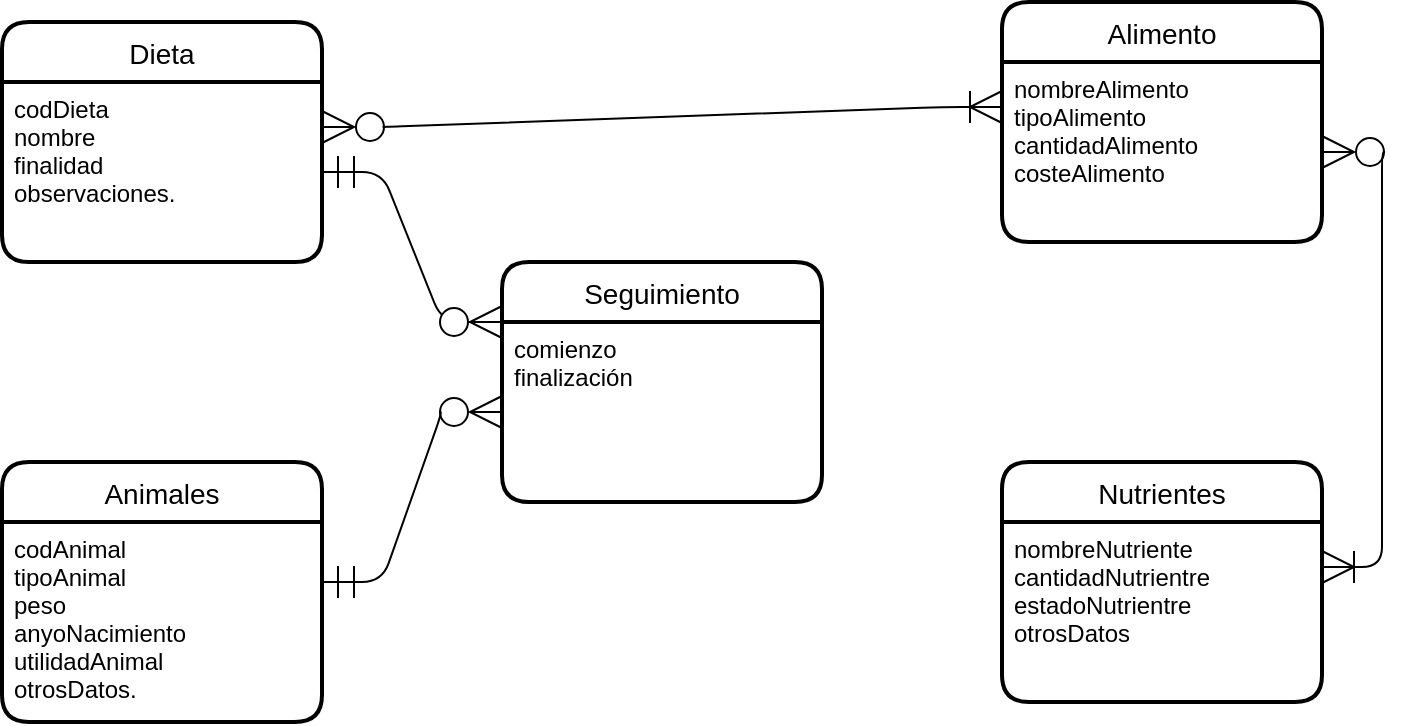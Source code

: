 <mxfile version="15.3.5" type="device"><diagram id="auDgXplGMD_KFZ88PNS9" name="Page-1"><mxGraphModel dx="782" dy="468" grid="1" gridSize="10" guides="1" tooltips="1" connect="1" arrows="1" fold="1" page="1" pageScale="1" pageWidth="827" pageHeight="1169" math="0" shadow="0"><root><mxCell id="0"/><mxCell id="1" parent="0"/><mxCell id="jYp8JiO0li8_k05vyX5s-1" value="Dieta" style="swimlane;childLayout=stackLayout;horizontal=1;startSize=30;horizontalStack=0;rounded=1;fontSize=14;fontStyle=0;strokeWidth=2;resizeParent=0;resizeLast=1;shadow=0;dashed=0;align=center;hachureGap=4;pointerEvents=0;" parent="1" vertex="1"><mxGeometry x="40" y="40" width="160" height="120" as="geometry"/></mxCell><mxCell id="jYp8JiO0li8_k05vyX5s-2" value="codDieta&#10;nombre&#10;finalidad&#10;observaciones." style="align=left;strokeColor=none;fillColor=none;spacingLeft=4;fontSize=12;verticalAlign=top;resizable=0;rotatable=0;part=1;" parent="jYp8JiO0li8_k05vyX5s-1" vertex="1"><mxGeometry y="30" width="160" height="90" as="geometry"/></mxCell><mxCell id="jYp8JiO0li8_k05vyX5s-3" value="Animales" style="swimlane;childLayout=stackLayout;horizontal=1;startSize=30;horizontalStack=0;rounded=1;fontSize=14;fontStyle=0;strokeWidth=2;resizeParent=0;resizeLast=1;shadow=0;dashed=0;align=center;hachureGap=4;pointerEvents=0;" parent="1" vertex="1"><mxGeometry x="40" y="260" width="160" height="130" as="geometry"/></mxCell><mxCell id="jYp8JiO0li8_k05vyX5s-4" value="codAnimal&#10;tipoAnimal&#10;peso&#10;anyoNacimiento&#10;utilidadAnimal&#10;otrosDatos." style="align=left;strokeColor=none;fillColor=none;spacingLeft=4;fontSize=12;verticalAlign=top;resizable=0;rotatable=0;part=1;" parent="jYp8JiO0li8_k05vyX5s-3" vertex="1"><mxGeometry y="30" width="160" height="100" as="geometry"/></mxCell><mxCell id="jYp8JiO0li8_k05vyX5s-5" value="Alimento" style="swimlane;childLayout=stackLayout;horizontal=1;startSize=30;horizontalStack=0;rounded=1;fontSize=14;fontStyle=0;strokeWidth=2;resizeParent=0;resizeLast=1;shadow=0;dashed=0;align=center;hachureGap=4;pointerEvents=0;" parent="1" vertex="1"><mxGeometry x="540" y="30" width="160" height="120" as="geometry"/></mxCell><mxCell id="jYp8JiO0li8_k05vyX5s-6" value="nombreAlimento&#10;tipoAlimento&#10;cantidadAlimento&#10;costeAlimento" style="align=left;strokeColor=none;fillColor=none;spacingLeft=4;fontSize=12;verticalAlign=top;resizable=0;rotatable=0;part=1;" parent="jYp8JiO0li8_k05vyX5s-5" vertex="1"><mxGeometry y="30" width="160" height="90" as="geometry"/></mxCell><mxCell id="jYp8JiO0li8_k05vyX5s-7" value="Nutrientes" style="swimlane;childLayout=stackLayout;horizontal=1;startSize=30;horizontalStack=0;rounded=1;fontSize=14;fontStyle=0;strokeWidth=2;resizeParent=0;resizeLast=1;shadow=0;dashed=0;align=center;hachureGap=4;pointerEvents=0;" parent="1" vertex="1"><mxGeometry x="540" y="260" width="160" height="120" as="geometry"/></mxCell><mxCell id="jYp8JiO0li8_k05vyX5s-8" value="nombreNutriente&#10;cantidadNutrientre&#10;estadoNutrientre&#10;otrosDatos" style="align=left;strokeColor=none;fillColor=none;spacingLeft=4;fontSize=12;verticalAlign=top;resizable=0;rotatable=0;part=1;" parent="jYp8JiO0li8_k05vyX5s-7" vertex="1"><mxGeometry y="30" width="160" height="90" as="geometry"/></mxCell><mxCell id="jYp8JiO0li8_k05vyX5s-9" value="" style="edgeStyle=entityRelationEdgeStyle;fontSize=12;html=1;endArrow=ERmandOne;startArrow=ERzeroToMany;startSize=14;endSize=14;sourcePerimeterSpacing=8;targetPerimeterSpacing=8;exitX=0;exitY=0.25;exitDx=0;exitDy=0;entryX=1;entryY=0.5;entryDx=0;entryDy=0;startFill=1;endFill=0;" parent="1" source="jYp8JiO0li8_k05vyX5s-12" target="jYp8JiO0li8_k05vyX5s-2" edge="1"><mxGeometry width="100" height="100" relative="1" as="geometry"><mxPoint x="300" y="220" as="sourcePoint"/><mxPoint x="260" y="30" as="targetPoint"/></mxGeometry></mxCell><mxCell id="jYp8JiO0li8_k05vyX5s-10" value="" style="fontSize=12;html=1;endArrow=ERzeroToMany;startArrow=ERmandOne;startSize=14;endSize=14;sourcePerimeterSpacing=8;targetPerimeterSpacing=8;entryX=0;entryY=0.5;entryDx=0;entryDy=0;startFill=0;endFill=0;edgeStyle=entityRelationEdgeStyle;" parent="1" target="jYp8JiO0li8_k05vyX5s-13" edge="1"><mxGeometry width="100" height="100" relative="1" as="geometry"><mxPoint x="200" y="320" as="sourcePoint"/><mxPoint x="400" y="120" as="targetPoint"/></mxGeometry></mxCell><mxCell id="jYp8JiO0li8_k05vyX5s-11" value="" style="edgeStyle=entityRelationEdgeStyle;fontSize=12;html=1;endArrow=ERzeroToMany;startArrow=ERoneToMany;startSize=14;endSize=14;sourcePerimeterSpacing=8;targetPerimeterSpacing=8;entryX=1;entryY=0.5;entryDx=0;entryDy=0;exitX=1;exitY=0.25;exitDx=0;exitDy=0;endFill=0;" parent="1" source="jYp8JiO0li8_k05vyX5s-8" target="jYp8JiO0li8_k05vyX5s-6" edge="1"><mxGeometry width="100" height="100" relative="1" as="geometry"><mxPoint x="300" y="290" as="sourcePoint"/><mxPoint x="400" y="190" as="targetPoint"/></mxGeometry></mxCell><mxCell id="jYp8JiO0li8_k05vyX5s-12" value="Seguimiento" style="swimlane;childLayout=stackLayout;horizontal=1;startSize=30;horizontalStack=0;rounded=1;fontSize=14;fontStyle=0;strokeWidth=2;resizeParent=0;resizeLast=1;shadow=0;dashed=0;align=center;hachureGap=4;pointerEvents=0;" parent="1" vertex="1"><mxGeometry x="290" y="160" width="160" height="120" as="geometry"/></mxCell><mxCell id="jYp8JiO0li8_k05vyX5s-13" value="comienzo &#10;finalización" style="align=left;strokeColor=none;fillColor=none;spacingLeft=4;fontSize=12;verticalAlign=top;resizable=0;rotatable=0;part=1;" parent="jYp8JiO0li8_k05vyX5s-12" vertex="1"><mxGeometry y="30" width="160" height="90" as="geometry"/></mxCell><mxCell id="jYp8JiO0li8_k05vyX5s-14" value="" style="edgeStyle=entityRelationEdgeStyle;fontSize=12;html=1;endArrow=ERzeroToMany;endFill=0;startSize=14;endSize=14;sourcePerimeterSpacing=8;targetPerimeterSpacing=8;exitX=0;exitY=0.25;exitDx=0;exitDy=0;startArrow=ERoneToMany;startFill=0;entryX=1;entryY=0.25;entryDx=0;entryDy=0;" parent="1" source="jYp8JiO0li8_k05vyX5s-6" target="jYp8JiO0li8_k05vyX5s-2" edge="1"><mxGeometry width="100" height="100" relative="1" as="geometry"><mxPoint x="340" y="170" as="sourcePoint"/><mxPoint x="320" y="40" as="targetPoint"/></mxGeometry></mxCell></root></mxGraphModel></diagram></mxfile>